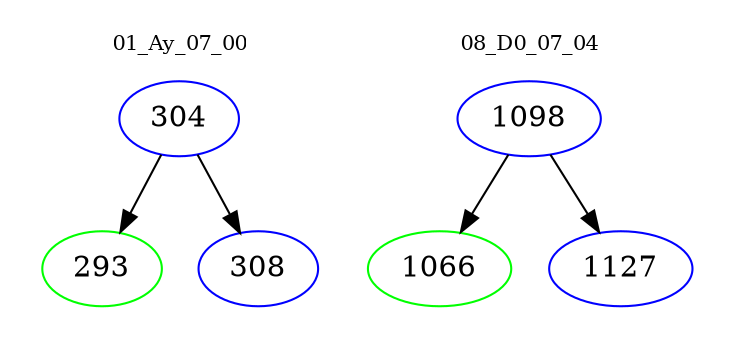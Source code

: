 digraph{
subgraph cluster_0 {
color = white
label = "01_Ay_07_00";
fontsize=10;
T0_304 [label="304", color="blue"]
T0_304 -> T0_293 [color="black"]
T0_293 [label="293", color="green"]
T0_304 -> T0_308 [color="black"]
T0_308 [label="308", color="blue"]
}
subgraph cluster_1 {
color = white
label = "08_D0_07_04";
fontsize=10;
T1_1098 [label="1098", color="blue"]
T1_1098 -> T1_1066 [color="black"]
T1_1066 [label="1066", color="green"]
T1_1098 -> T1_1127 [color="black"]
T1_1127 [label="1127", color="blue"]
}
}
